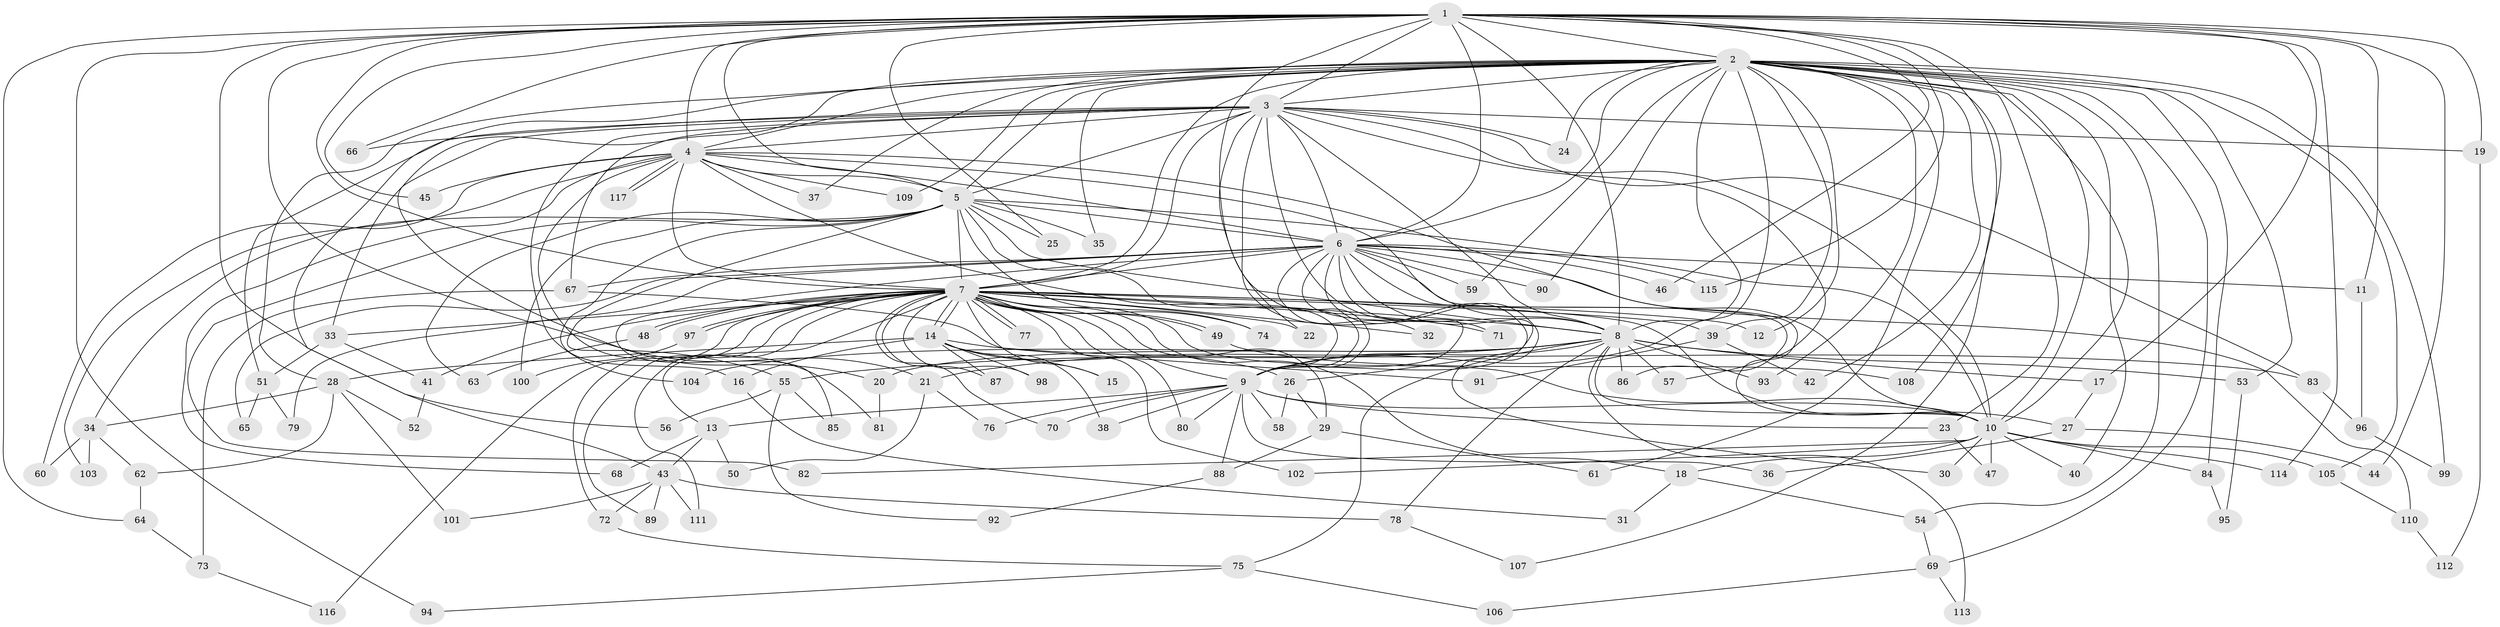 // Generated by graph-tools (version 1.1) at 2025/49/03/09/25 03:49:44]
// undirected, 117 vertices, 259 edges
graph export_dot {
graph [start="1"]
  node [color=gray90,style=filled];
  1;
  2;
  3;
  4;
  5;
  6;
  7;
  8;
  9;
  10;
  11;
  12;
  13;
  14;
  15;
  16;
  17;
  18;
  19;
  20;
  21;
  22;
  23;
  24;
  25;
  26;
  27;
  28;
  29;
  30;
  31;
  32;
  33;
  34;
  35;
  36;
  37;
  38;
  39;
  40;
  41;
  42;
  43;
  44;
  45;
  46;
  47;
  48;
  49;
  50;
  51;
  52;
  53;
  54;
  55;
  56;
  57;
  58;
  59;
  60;
  61;
  62;
  63;
  64;
  65;
  66;
  67;
  68;
  69;
  70;
  71;
  72;
  73;
  74;
  75;
  76;
  77;
  78;
  79;
  80;
  81;
  82;
  83;
  84;
  85;
  86;
  87;
  88;
  89;
  90;
  91;
  92;
  93;
  94;
  95;
  96;
  97;
  98;
  99;
  100;
  101;
  102;
  103;
  104;
  105;
  106;
  107;
  108;
  109;
  110;
  111;
  112;
  113;
  114;
  115;
  116;
  117;
  1 -- 2;
  1 -- 3;
  1 -- 4;
  1 -- 5;
  1 -- 6;
  1 -- 7;
  1 -- 8;
  1 -- 9;
  1 -- 10;
  1 -- 11;
  1 -- 17;
  1 -- 19;
  1 -- 21;
  1 -- 25;
  1 -- 44;
  1 -- 45;
  1 -- 46;
  1 -- 56;
  1 -- 64;
  1 -- 66;
  1 -- 94;
  1 -- 108;
  1 -- 114;
  1 -- 115;
  2 -- 3;
  2 -- 4;
  2 -- 5;
  2 -- 6;
  2 -- 7;
  2 -- 8;
  2 -- 9;
  2 -- 10;
  2 -- 12;
  2 -- 20;
  2 -- 23;
  2 -- 24;
  2 -- 28;
  2 -- 35;
  2 -- 37;
  2 -- 39;
  2 -- 40;
  2 -- 42;
  2 -- 43;
  2 -- 53;
  2 -- 54;
  2 -- 59;
  2 -- 61;
  2 -- 69;
  2 -- 84;
  2 -- 90;
  2 -- 93;
  2 -- 99;
  2 -- 105;
  2 -- 107;
  2 -- 109;
  3 -- 4;
  3 -- 5;
  3 -- 6;
  3 -- 7;
  3 -- 8;
  3 -- 9;
  3 -- 10;
  3 -- 19;
  3 -- 22;
  3 -- 24;
  3 -- 26;
  3 -- 33;
  3 -- 51;
  3 -- 57;
  3 -- 66;
  3 -- 67;
  3 -- 83;
  3 -- 104;
  4 -- 5;
  4 -- 6;
  4 -- 7;
  4 -- 8;
  4 -- 9;
  4 -- 10;
  4 -- 37;
  4 -- 45;
  4 -- 60;
  4 -- 68;
  4 -- 81;
  4 -- 103;
  4 -- 109;
  4 -- 117;
  4 -- 117;
  5 -- 6;
  5 -- 7;
  5 -- 8;
  5 -- 9;
  5 -- 10;
  5 -- 16;
  5 -- 25;
  5 -- 34;
  5 -- 35;
  5 -- 55;
  5 -- 63;
  5 -- 74;
  5 -- 82;
  5 -- 100;
  6 -- 7;
  6 -- 8;
  6 -- 9;
  6 -- 10;
  6 -- 11;
  6 -- 30;
  6 -- 32;
  6 -- 46;
  6 -- 59;
  6 -- 65;
  6 -- 67;
  6 -- 71;
  6 -- 79;
  6 -- 85;
  6 -- 86;
  6 -- 90;
  6 -- 110;
  6 -- 115;
  7 -- 8;
  7 -- 9;
  7 -- 10;
  7 -- 12;
  7 -- 13;
  7 -- 14;
  7 -- 14;
  7 -- 15;
  7 -- 18;
  7 -- 22;
  7 -- 27;
  7 -- 29;
  7 -- 32;
  7 -- 33;
  7 -- 39;
  7 -- 41;
  7 -- 48;
  7 -- 48;
  7 -- 49;
  7 -- 49;
  7 -- 70;
  7 -- 71;
  7 -- 72;
  7 -- 74;
  7 -- 77;
  7 -- 77;
  7 -- 80;
  7 -- 87;
  7 -- 89;
  7 -- 97;
  7 -- 97;
  7 -- 98;
  7 -- 102;
  7 -- 111;
  7 -- 116;
  8 -- 9;
  8 -- 10;
  8 -- 17;
  8 -- 20;
  8 -- 21;
  8 -- 53;
  8 -- 55;
  8 -- 57;
  8 -- 75;
  8 -- 78;
  8 -- 86;
  8 -- 93;
  8 -- 104;
  8 -- 113;
  9 -- 10;
  9 -- 13;
  9 -- 23;
  9 -- 36;
  9 -- 38;
  9 -- 58;
  9 -- 70;
  9 -- 76;
  9 -- 80;
  9 -- 88;
  10 -- 18;
  10 -- 30;
  10 -- 40;
  10 -- 47;
  10 -- 82;
  10 -- 84;
  10 -- 102;
  10 -- 105;
  10 -- 114;
  11 -- 96;
  13 -- 43;
  13 -- 50;
  13 -- 68;
  14 -- 15;
  14 -- 16;
  14 -- 26;
  14 -- 28;
  14 -- 38;
  14 -- 83;
  14 -- 87;
  14 -- 98;
  16 -- 31;
  17 -- 27;
  18 -- 31;
  18 -- 54;
  19 -- 112;
  20 -- 81;
  21 -- 50;
  21 -- 76;
  23 -- 47;
  26 -- 29;
  26 -- 58;
  27 -- 36;
  27 -- 44;
  28 -- 34;
  28 -- 52;
  28 -- 62;
  28 -- 101;
  29 -- 61;
  29 -- 88;
  33 -- 41;
  33 -- 51;
  34 -- 60;
  34 -- 62;
  34 -- 103;
  39 -- 42;
  39 -- 91;
  41 -- 52;
  43 -- 72;
  43 -- 78;
  43 -- 89;
  43 -- 101;
  43 -- 111;
  48 -- 63;
  49 -- 108;
  51 -- 65;
  51 -- 79;
  53 -- 95;
  54 -- 69;
  55 -- 56;
  55 -- 85;
  55 -- 92;
  62 -- 64;
  64 -- 73;
  67 -- 73;
  67 -- 91;
  69 -- 106;
  69 -- 113;
  72 -- 75;
  73 -- 116;
  75 -- 94;
  75 -- 106;
  78 -- 107;
  83 -- 96;
  84 -- 95;
  88 -- 92;
  96 -- 99;
  97 -- 100;
  105 -- 110;
  110 -- 112;
}

